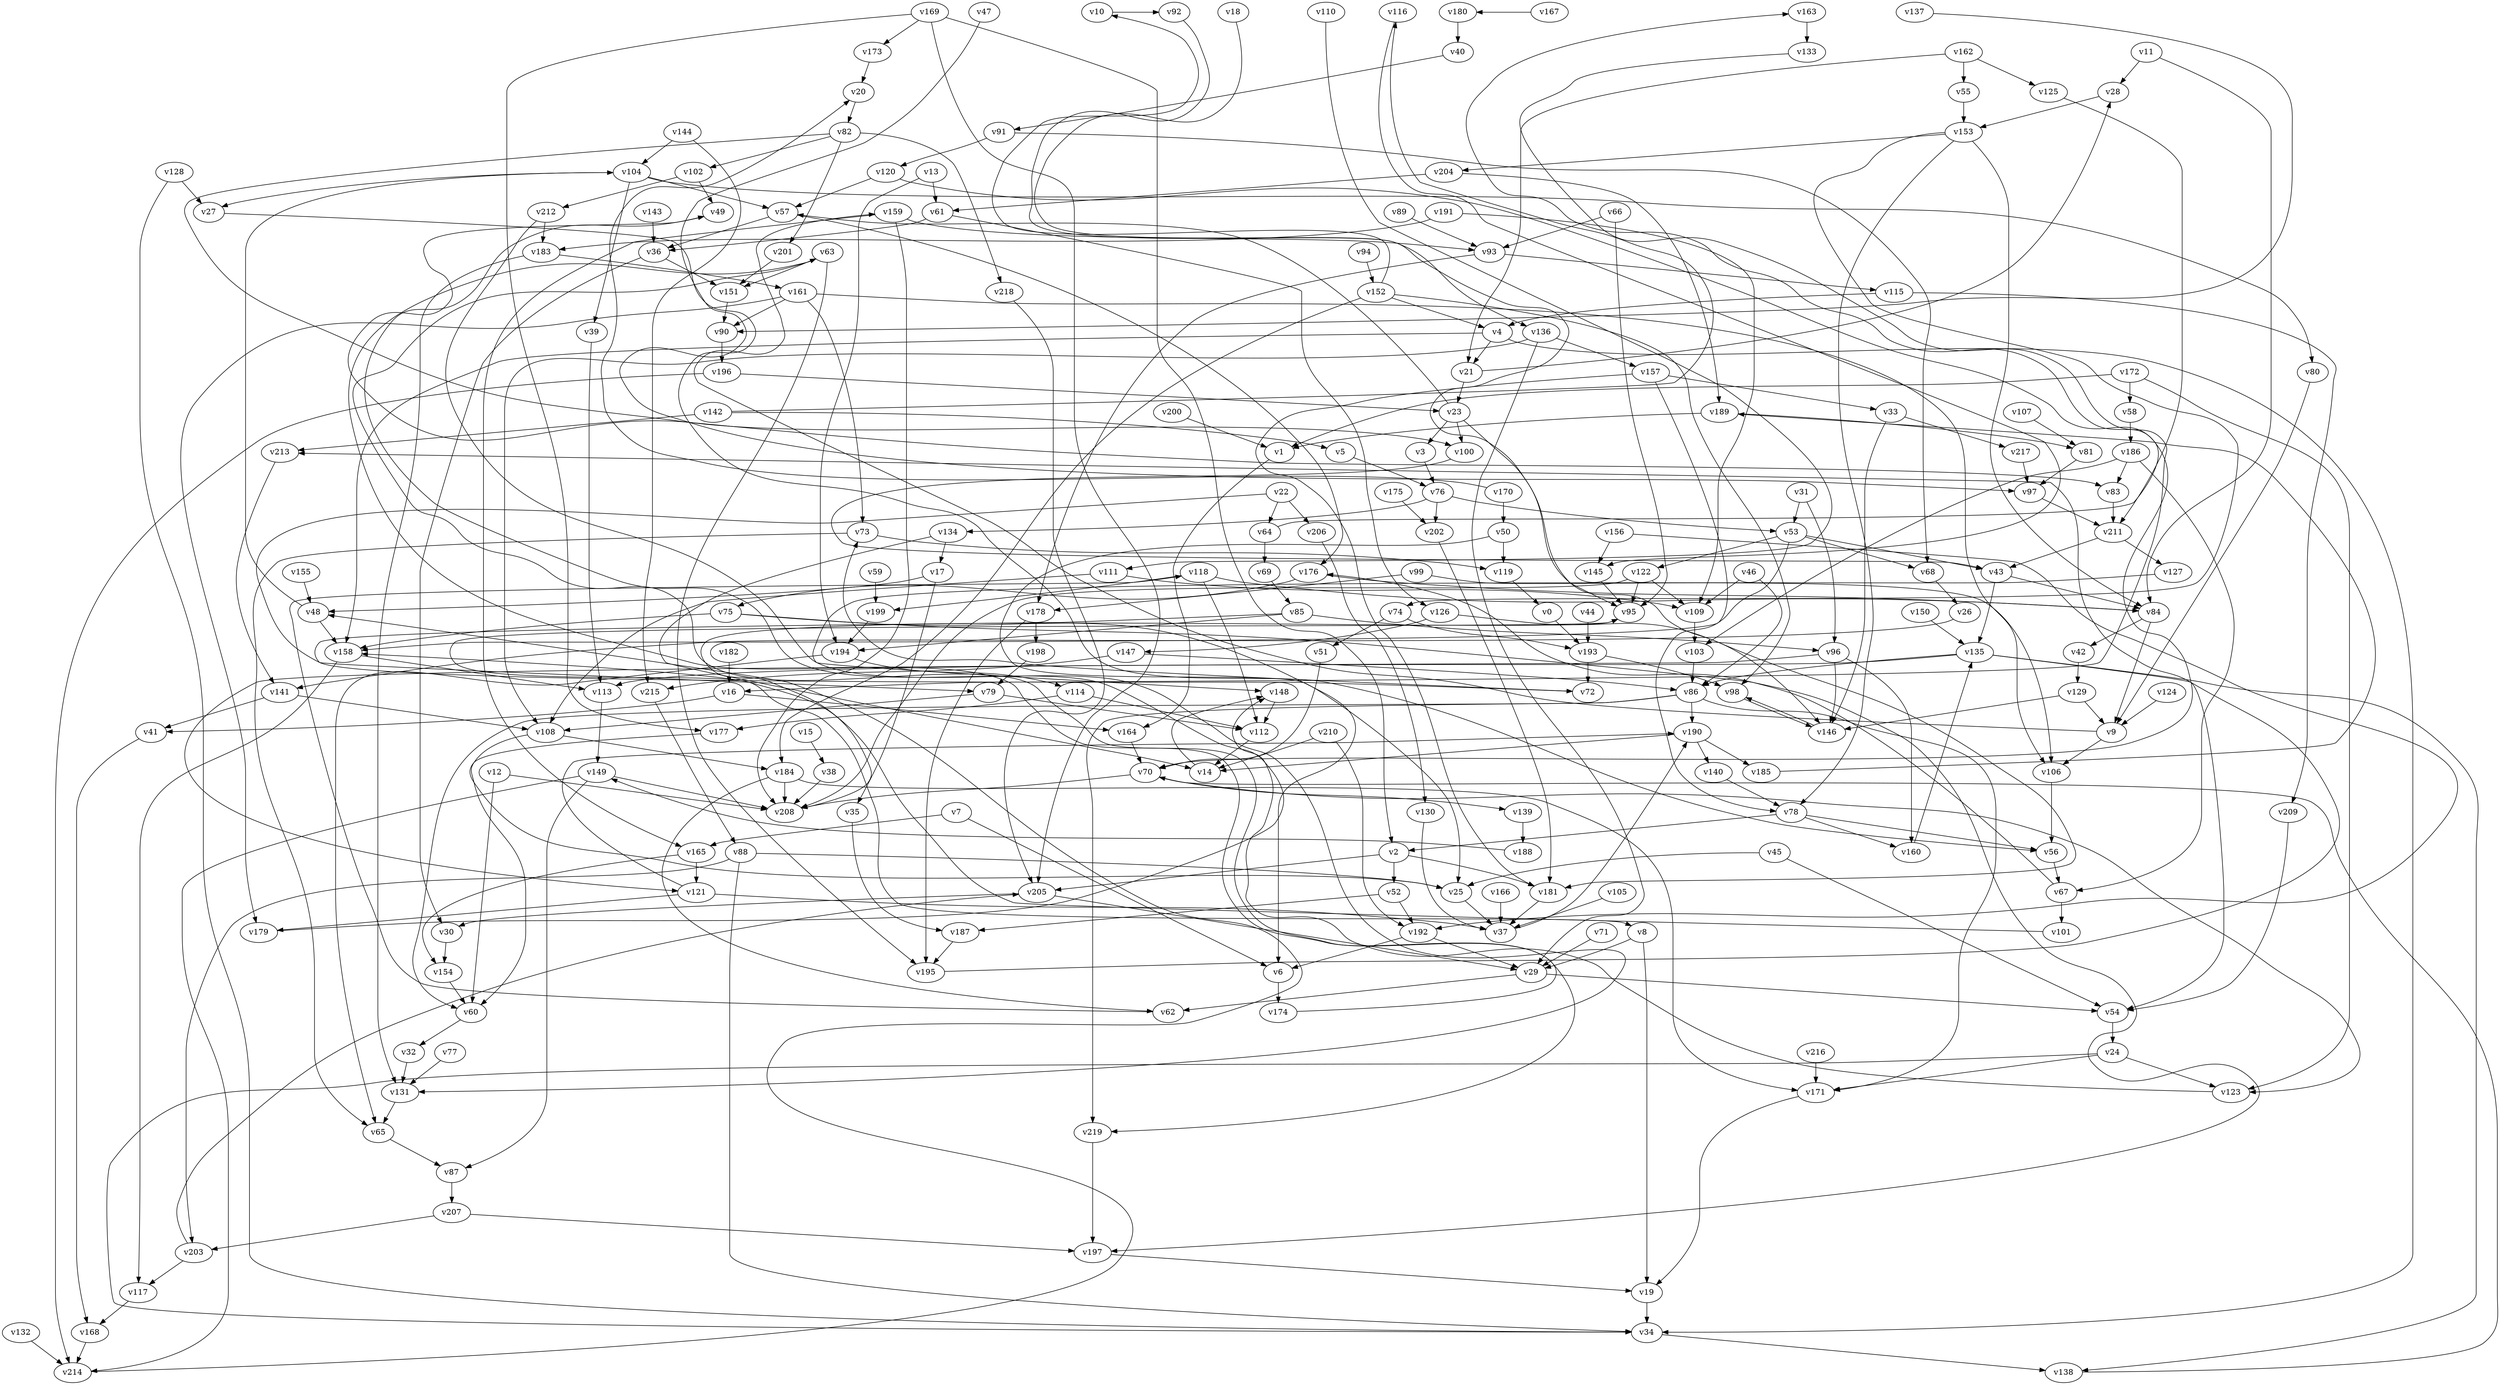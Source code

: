 // Benchmark game 316 - 220 vertices
// time_bound: 39
// targets: v144
digraph G {
    v0 [name="v0", player=1];
    v1 [name="v1", player=0];
    v2 [name="v2", player=0];
    v3 [name="v3", player=1];
    v4 [name="v4", player=0];
    v5 [name="v5", player=0];
    v6 [name="v6", player=0];
    v7 [name="v7", player=1];
    v8 [name="v8", player=1];
    v9 [name="v9", player=0];
    v10 [name="v10", player=0];
    v11 [name="v11", player=1];
    v12 [name="v12", player=1];
    v13 [name="v13", player=0];
    v14 [name="v14", player=0];
    v15 [name="v15", player=0];
    v16 [name="v16", player=1];
    v17 [name="v17", player=1];
    v18 [name="v18", player=0];
    v19 [name="v19", player=1];
    v20 [name="v20", player=1];
    v21 [name="v21", player=0];
    v22 [name="v22", player=1];
    v23 [name="v23", player=0];
    v24 [name="v24", player=1];
    v25 [name="v25", player=1];
    v26 [name="v26", player=0];
    v27 [name="v27", player=0];
    v28 [name="v28", player=1];
    v29 [name="v29", player=0];
    v30 [name="v30", player=1];
    v31 [name="v31", player=1];
    v32 [name="v32", player=0];
    v33 [name="v33", player=0];
    v34 [name="v34", player=1];
    v35 [name="v35", player=1];
    v36 [name="v36", player=0];
    v37 [name="v37", player=0];
    v38 [name="v38", player=1];
    v39 [name="v39", player=0];
    v40 [name="v40", player=0];
    v41 [name="v41", player=0];
    v42 [name="v42", player=0];
    v43 [name="v43", player=1];
    v44 [name="v44", player=0];
    v45 [name="v45", player=0];
    v46 [name="v46", player=1];
    v47 [name="v47", player=1];
    v48 [name="v48", player=1];
    v49 [name="v49", player=0];
    v50 [name="v50", player=1];
    v51 [name="v51", player=0];
    v52 [name="v52", player=0];
    v53 [name="v53", player=1];
    v54 [name="v54", player=0];
    v55 [name="v55", player=0];
    v56 [name="v56", player=0];
    v57 [name="v57", player=0];
    v58 [name="v58", player=0];
    v59 [name="v59", player=1];
    v60 [name="v60", player=1];
    v61 [name="v61", player=0];
    v62 [name="v62", player=1];
    v63 [name="v63", player=1];
    v64 [name="v64", player=1];
    v65 [name="v65", player=0];
    v66 [name="v66", player=0];
    v67 [name="v67", player=0];
    v68 [name="v68", player=1];
    v69 [name="v69", player=0];
    v70 [name="v70", player=1];
    v71 [name="v71", player=1];
    v72 [name="v72", player=0];
    v73 [name="v73", player=0];
    v74 [name="v74", player=0];
    v75 [name="v75", player=1];
    v76 [name="v76", player=0];
    v77 [name="v77", player=1];
    v78 [name="v78", player=0];
    v79 [name="v79", player=0];
    v80 [name="v80", player=0];
    v81 [name="v81", player=0];
    v82 [name="v82", player=1];
    v83 [name="v83", player=0];
    v84 [name="v84", player=1];
    v85 [name="v85", player=1];
    v86 [name="v86", player=0];
    v87 [name="v87", player=1];
    v88 [name="v88", player=1];
    v89 [name="v89", player=0];
    v90 [name="v90", player=1];
    v91 [name="v91", player=1];
    v92 [name="v92", player=1];
    v93 [name="v93", player=1];
    v94 [name="v94", player=0];
    v95 [name="v95", player=0];
    v96 [name="v96", player=0];
    v97 [name="v97", player=1];
    v98 [name="v98", player=1];
    v99 [name="v99", player=1];
    v100 [name="v100", player=1];
    v101 [name="v101", player=1];
    v102 [name="v102", player=1];
    v103 [name="v103", player=0];
    v104 [name="v104", player=0];
    v105 [name="v105", player=1];
    v106 [name="v106", player=0];
    v107 [name="v107", player=0];
    v108 [name="v108", player=0];
    v109 [name="v109", player=0];
    v110 [name="v110", player=1];
    v111 [name="v111", player=1];
    v112 [name="v112", player=0];
    v113 [name="v113", player=0];
    v114 [name="v114", player=0];
    v115 [name="v115", player=1];
    v116 [name="v116", player=0];
    v117 [name="v117", player=0];
    v118 [name="v118", player=1];
    v119 [name="v119", player=1];
    v120 [name="v120", player=0];
    v121 [name="v121", player=1];
    v122 [name="v122", player=1];
    v123 [name="v123", player=1];
    v124 [name="v124", player=0];
    v125 [name="v125", player=0];
    v126 [name="v126", player=1];
    v127 [name="v127", player=0];
    v128 [name="v128", player=1];
    v129 [name="v129", player=1];
    v130 [name="v130", player=0];
    v131 [name="v131", player=0];
    v132 [name="v132", player=1];
    v133 [name="v133", player=1];
    v134 [name="v134", player=0];
    v135 [name="v135", player=1];
    v136 [name="v136", player=0];
    v137 [name="v137", player=1];
    v138 [name="v138", player=1];
    v139 [name="v139", player=1];
    v140 [name="v140", player=0];
    v141 [name="v141", player=0];
    v142 [name="v142", player=1];
    v143 [name="v143", player=1];
    v144 [name="v144", player=0, target=1];
    v145 [name="v145", player=0];
    v146 [name="v146", player=1];
    v147 [name="v147", player=0];
    v148 [name="v148", player=0];
    v149 [name="v149", player=1];
    v150 [name="v150", player=0];
    v151 [name="v151", player=0];
    v152 [name="v152", player=0];
    v153 [name="v153", player=0];
    v154 [name="v154", player=1];
    v155 [name="v155", player=0];
    v156 [name="v156", player=1];
    v157 [name="v157", player=0];
    v158 [name="v158", player=1];
    v159 [name="v159", player=1];
    v160 [name="v160", player=1];
    v161 [name="v161", player=1];
    v162 [name="v162", player=0];
    v163 [name="v163", player=0];
    v164 [name="v164", player=0];
    v165 [name="v165", player=0];
    v166 [name="v166", player=1];
    v167 [name="v167", player=1];
    v168 [name="v168", player=1];
    v169 [name="v169", player=0];
    v170 [name="v170", player=0];
    v171 [name="v171", player=0];
    v172 [name="v172", player=1];
    v173 [name="v173", player=0];
    v174 [name="v174", player=0];
    v175 [name="v175", player=1];
    v176 [name="v176", player=0];
    v177 [name="v177", player=1];
    v178 [name="v178", player=1];
    v179 [name="v179", player=1];
    v180 [name="v180", player=0];
    v181 [name="v181", player=0];
    v182 [name="v182", player=1];
    v183 [name="v183", player=0];
    v184 [name="v184", player=1];
    v185 [name="v185", player=1];
    v186 [name="v186", player=1];
    v187 [name="v187", player=0];
    v188 [name="v188", player=0];
    v189 [name="v189", player=1];
    v190 [name="v190", player=0];
    v191 [name="v191", player=0];
    v192 [name="v192", player=1];
    v193 [name="v193", player=0];
    v194 [name="v194", player=0];
    v195 [name="v195", player=0];
    v196 [name="v196", player=0];
    v197 [name="v197", player=0];
    v198 [name="v198", player=0];
    v199 [name="v199", player=1];
    v200 [name="v200", player=0];
    v201 [name="v201", player=0];
    v202 [name="v202", player=0];
    v203 [name="v203", player=0];
    v204 [name="v204", player=1];
    v205 [name="v205", player=1];
    v206 [name="v206", player=1];
    v207 [name="v207", player=0];
    v208 [name="v208", player=0];
    v209 [name="v209", player=1];
    v210 [name="v210", player=0];
    v211 [name="v211", player=1];
    v212 [name="v212", player=0];
    v213 [name="v213", player=1];
    v214 [name="v214", player=0];
    v215 [name="v215", player=0];
    v216 [name="v216", player=1];
    v217 [name="v217", player=0];
    v218 [name="v218", player=0];
    v219 [name="v219", player=1];

    v0 -> v193;
    v1 -> v164;
    v2 -> v52;
    v3 -> v76;
    v4 -> v34;
    v5 -> v76;
    v6 -> v174;
    v7 -> v6;
    v8 -> v29;
    v9 -> v159 [constraint="t < 5"];
    v10 -> v92 [constraint="t mod 2 == 0"];
    v11 -> v28;
    v12 -> v208;
    v13 -> v194;
    v14 -> v148 [constraint="t >= 2"];
    v15 -> v38;
    v16 -> v164;
    v17 -> v35;
    v18 -> v136 [constraint="t mod 2 == 1"];
    v19 -> v34;
    v20 -> v82;
    v21 -> v28 [constraint="t < 14"];
    v22 -> v72 [constraint="t mod 2 == 1"];
    v23 -> v100;
    v24 -> v34 [constraint="t mod 3 == 0"];
    v25 -> v37;
    v26 -> v141 [constraint="t mod 3 == 2"];
    v27 -> v56 [constraint="t < 11"];
    v28 -> v153;
    v29 -> v54;
    v30 -> v154;
    v31 -> v96;
    v32 -> v131;
    v33 -> v146;
    v34 -> v138;
    v35 -> v187;
    v36 -> v151;
    v37 -> v190;
    v38 -> v208;
    v39 -> v113;
    v40 -> v91 [constraint="t >= 4"];
    v41 -> v168;
    v42 -> v129;
    v43 -> v84;
    v44 -> v193;
    v45 -> v25;
    v46 -> v109;
    v47 -> v97 [constraint="t >= 5"];
    v48 -> v158;
    v49 -> v83 [constraint="t < 14"];
    v50 -> v25 [constraint="t mod 5 == 4"];
    v51 -> v70;
    v52 -> v192;
    v53 -> v78;
    v54 -> v24;
    v55 -> v153;
    v56 -> v67;
    v57 -> v176 [constraint="t < 12"];
    v58 -> v186;
    v59 -> v199;
    v60 -> v32;
    v61 -> v36;
    v62 -> v118 [constraint="t mod 4 == 3"];
    v63 -> v219 [constraint="t < 13"];
    v64 -> v163 [constraint="t >= 1"];
    v65 -> v87;
    v66 -> v95;
    v67 -> v176 [constraint="t < 7"];
    v68 -> v26;
    v69 -> v85;
    v70 -> v123 [constraint="t >= 3"];
    v71 -> v29;
    v72 -> v73 [constraint="t < 8"];
    v73 -> v119;
    v74 -> v193;
    v75 -> v197 [constraint="t mod 4 == 2"];
    v76 -> v202;
    v77 -> v131;
    v78 -> v56;
    v79 -> v108;
    v80 -> v9;
    v81 -> v97;
    v82 -> v100 [constraint="t >= 3"];
    v83 -> v211;
    v84 -> v42;
    v85 -> v79 [constraint="t >= 1"];
    v86 -> v60 [constraint="t mod 3 == 2"];
    v87 -> v207;
    v88 -> v25;
    v89 -> v93;
    v90 -> v196;
    v91 -> v120;
    v92 -> v181 [constraint="t < 9"];
    v93 -> v178;
    v94 -> v152;
    v95 -> v8 [constraint="t < 9"];
    v96 -> v121 [constraint="t >= 3"];
    v97 -> v211;
    v98 -> v146;
    v99 -> v178;
    v100 -> v43 [constraint="t >= 4"];
    v101 -> v95 [constraint="t >= 4"];
    v102 -> v49;
    v103 -> v86;
    v104 -> v39;
    v105 -> v37;
    v106 -> v56;
    v107 -> v81;
    v108 -> v184;
    v109 -> v103;
    v110 -> v111 [constraint="t >= 4"];
    v111 -> v108;
    v112 -> v14;
    v113 -> v149;
    v114 -> v112;
    v115 -> v4;
    v116 -> v145 [constraint="t >= 1"];
    v117 -> v168;
    v118 -> v199;
    v119 -> v0;
    v120 -> v70 [constraint="t >= 2"];
    v121 -> v190 [constraint="t < 9"];
    v122 -> v109;
    v123 -> v148 [constraint="t >= 5"];
    v124 -> v9;
    v125 -> v211;
    v126 -> v146;
    v127 -> v148 [constraint="t < 9"];
    v128 -> v34;
    v129 -> v146;
    v130 -> v37;
    v131 -> v65;
    v132 -> v214;
    v133 -> v16 [constraint="t < 7"];
    v134 -> v14 [constraint="t mod 3 == 1"];
    v135 -> v86;
    v136 -> v29;
    v137 -> v90 [constraint="t < 9"];
    v138 -> v70 [constraint="t >= 5"];
    v139 -> v188;
    v140 -> v78;
    v141 -> v41;
    v142 -> v116 [constraint="t < 9"];
    v143 -> v36;
    v144 -> v215;
    v145 -> v95;
    v146 -> v98 [constraint="t mod 2 == 1"];
    v147 -> v215;
    v148 -> v112;
    v149 -> v208;
    v150 -> v135;
    v151 -> v90;
    v152 -> v10 [constraint="t < 14"];
    v153 -> v74 [constraint="t >= 3"];
    v154 -> v60;
    v155 -> v48;
    v156 -> v192 [constraint="t mod 5 == 4"];
    v157 -> v158 [constraint="t >= 4"];
    v158 -> v113;
    v159 -> v208;
    v160 -> v135;
    v161 -> v90;
    v162 -> v55;
    v163 -> v133;
    v164 -> v70;
    v165 -> v154;
    v166 -> v37;
    v167 -> v180 [constraint="t mod 5 == 0"];
    v168 -> v214;
    v169 -> v2;
    v170 -> v20 [constraint="t >= 4"];
    v171 -> v19;
    v172 -> v58;
    v173 -> v20;
    v174 -> v63 [constraint="t >= 5"];
    v175 -> v202;
    v176 -> v84;
    v177 -> v25 [constraint="t mod 5 == 3"];
    v178 -> v198;
    v179 -> v49 [constraint="t mod 2 == 0"];
    v180 -> v40;
    v181 -> v37;
    v182 -> v16;
    v183 -> v161;
    v184 -> v171;
    v185 -> v189 [constraint="t < 5"];
    v186 -> v67;
    v187 -> v195;
    v188 -> v149 [constraint="t < 8"];
    v189 -> v81;
    v190 -> v140;
    v191 -> v183;
    v192 -> v6;
    v193 -> v72;
    v194 -> v114;
    v195 -> v213 [constraint="t >= 4"];
    v196 -> v23;
    v197 -> v19;
    v198 -> v79;
    v199 -> v194;
    v200 -> v1;
    v201 -> v151;
    v202 -> v181;
    v203 -> v205 [constraint="t >= 2"];
    v204 -> v61;
    v205 -> v29;
    v206 -> v130;
    v207 -> v203;
    v208 -> v158 [constraint="t >= 2"];
    v209 -> v54;
    v210 -> v192;
    v211 -> v127;
    v212 -> v131 [constraint="t >= 3"];
    v213 -> v141;
    v214 -> v48 [constraint="t mod 3 == 1"];
    v215 -> v88;
    v216 -> v171;
    v217 -> v97;
    v218 -> v205;
    v219 -> v197;
    v161 -> v179;
    v210 -> v14;
    v70 -> v139;
    v170 -> v50;
    v7 -> v165;
    v176 -> v75;
    v122 -> v208;
    v169 -> v205;
    v190 -> v185;
    v75 -> v158;
    v104 -> v27;
    v184 -> v62;
    v183 -> v131;
    v99 -> v106;
    v159 -> v165;
    v29 -> v62;
    v152 -> v98;
    v23 -> v57;
    v104 -> v57;
    v8 -> v19;
    v153 -> v84;
    v162 -> v125;
    v78 -> v2;
    v194 -> v65;
    v141 -> v108;
    v186 -> v103;
    v205 -> v30;
    v88 -> v203;
    v67 -> v101;
    v191 -> v109;
    v21 -> v23;
    v135 -> v54;
    v118 -> v112;
    v23 -> v95;
    v53 -> v122;
    v88 -> v34;
    v122 -> v95;
    v86 -> v171;
    v153 -> v204;
    v172 -> v1;
    v165 -> v121;
    v9 -> v106;
    v204 -> v189;
    v104 -> v80;
    v50 -> v119;
    v172 -> v123;
    v152 -> v184;
    v102 -> v212;
    v149 -> v214;
    v75 -> v6;
    v53 -> v68;
    v48 -> v104;
    v96 -> v160;
    v135 -> v138;
    v66 -> v93;
    v156 -> v145;
    v84 -> v9;
    v31 -> v53;
    v121 -> v179;
    v153 -> v78;
    v96 -> v146;
    v13 -> v61;
    v128 -> v27;
    v85 -> v96;
    v86 -> v219;
    v4 -> v158;
    v52 -> v187;
    v16 -> v41;
    v22 -> v206;
    v162 -> v21;
    v22 -> v64;
    v2 -> v205;
    v11 -> v84;
    v169 -> v173;
    v152 -> v4;
    v57 -> v36;
    v142 -> v5;
    v78 -> v160;
    v17 -> v48;
    v46 -> v86;
    v79 -> v112;
    v111 -> v109;
    v76 -> v53;
    v129 -> v9;
    v189 -> v1;
    v207 -> v197;
    v190 -> v14;
    v73 -> v65;
    v24 -> v171;
    v120 -> v57;
    v91 -> v68;
    v186 -> v83;
    v86 -> v190;
    v184 -> v208;
    v24 -> v123;
    v157 -> v33;
    v12 -> v60;
    v82 -> v201;
    v82 -> v102;
    v169 -> v177;
    v118 -> v84;
    v45 -> v54;
    v196 -> v214;
    v212 -> v183;
    v74 -> v51;
    v147 -> v86;
    v53 -> v43;
    v61 -> v126;
    v70 -> v208;
    v43 -> v135;
    v159 -> v93;
    v2 -> v181;
    v193 -> v98;
    v63 -> v151;
    v161 -> v106;
    v211 -> v43;
    v157 -> v181;
    v4 -> v21;
    v115 -> v209;
    v93 -> v115;
    v144 -> v104;
    v64 -> v69;
    v178 -> v195;
    v203 -> v117;
    v108 -> v60;
    v158 -> v117;
    v114 -> v177;
    v135 -> v113;
    v149 -> v87;
    v121 -> v37;
    v33 -> v217;
    v85 -> v194;
    v76 -> v134;
    v142 -> v213;
    v36 -> v30;
    v136 -> v157;
    v134 -> v17;
    v82 -> v218;
    v126 -> v147;
    v161 -> v73;
    v192 -> v29;
    v23 -> v3;
    v63 -> v195;
    v136 -> v108;
}
